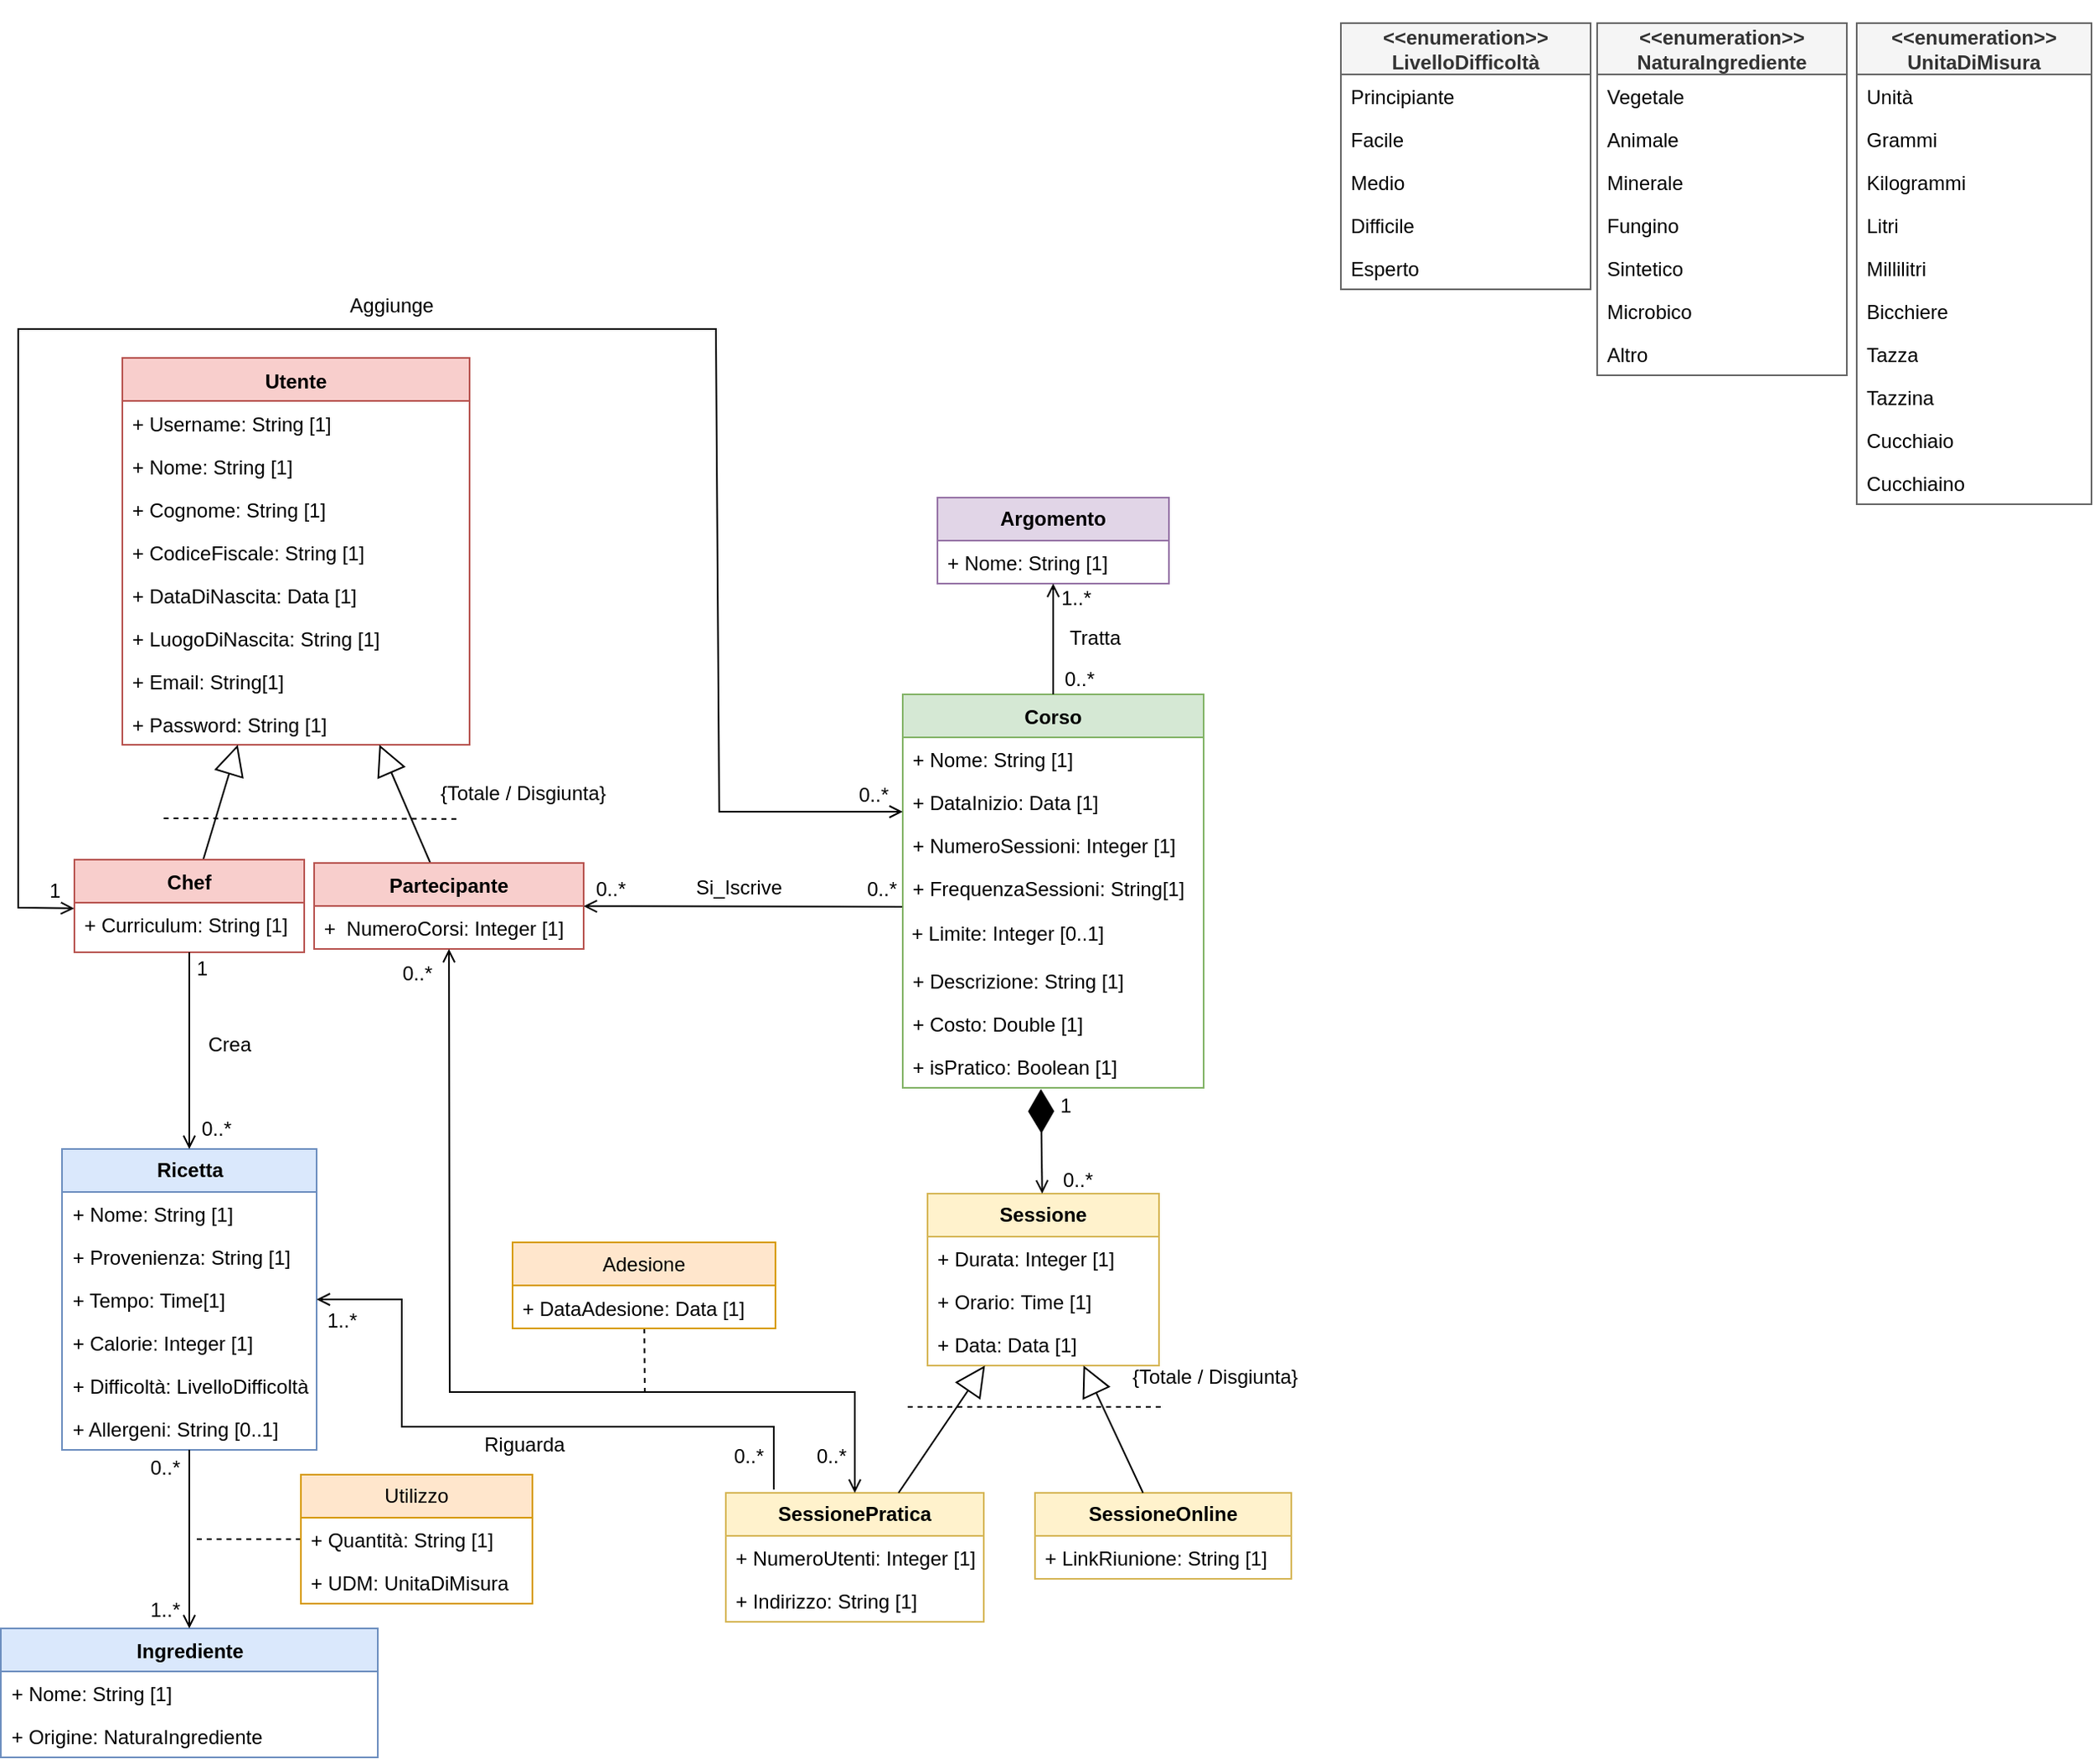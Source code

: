 <mxfile version="26.2.15" pages="2">
  <diagram name="Pagina-1" id="tzSeFzARibz8kGO02Jns">
    <mxGraphModel dx="851" dy="989" grid="0" gridSize="10" guides="1" tooltips="1" connect="1" arrows="1" fold="1" page="1" pageScale="1" pageWidth="827" pageHeight="1169" background="none" math="0" shadow="0">
      <root>
        <mxCell id="0" />
        <mxCell id="1" parent="0" />
        <mxCell id="pQDB7X862aVxrx34mf7B-1" value="Utente" style="swimlane;fontStyle=1;align=center;verticalAlign=top;childLayout=stackLayout;horizontal=1;startSize=26;horizontalStack=0;resizeParent=1;resizeParentMax=0;resizeLast=0;collapsible=1;marginBottom=0;whiteSpace=wrap;html=1;fillColor=#f8cecc;strokeColor=#b85450;" parent="1" vertex="1">
          <mxGeometry x="930" y="216.5" width="210" height="234" as="geometry" />
        </mxCell>
        <mxCell id="pQDB7X862aVxrx34mf7B-2" value="+ Username: String [1]" style="text;strokeColor=none;fillColor=none;align=left;verticalAlign=top;spacingLeft=4;spacingRight=4;overflow=hidden;rotatable=0;points=[[0,0.5],[1,0.5]];portConstraint=eastwest;whiteSpace=wrap;html=1;" parent="pQDB7X862aVxrx34mf7B-1" vertex="1">
          <mxGeometry y="26" width="210" height="26" as="geometry" />
        </mxCell>
        <mxCell id="pQDB7X862aVxrx34mf7B-3" value="+ Nome: String [1]" style="text;strokeColor=none;fillColor=none;align=left;verticalAlign=top;spacingLeft=4;spacingRight=4;overflow=hidden;rotatable=0;points=[[0,0.5],[1,0.5]];portConstraint=eastwest;whiteSpace=wrap;html=1;" parent="pQDB7X862aVxrx34mf7B-1" vertex="1">
          <mxGeometry y="52" width="210" height="26" as="geometry" />
        </mxCell>
        <mxCell id="pQDB7X862aVxrx34mf7B-4" value="+ Cognome: String [1]" style="text;strokeColor=none;fillColor=none;align=left;verticalAlign=top;spacingLeft=4;spacingRight=4;overflow=hidden;rotatable=0;points=[[0,0.5],[1,0.5]];portConstraint=eastwest;whiteSpace=wrap;html=1;" parent="pQDB7X862aVxrx34mf7B-1" vertex="1">
          <mxGeometry y="78" width="210" height="26" as="geometry" />
        </mxCell>
        <mxCell id="pQDB7X862aVxrx34mf7B-5" value="+ CodiceFiscale: String [1]" style="text;strokeColor=none;fillColor=none;align=left;verticalAlign=top;spacingLeft=4;spacingRight=4;overflow=hidden;rotatable=0;points=[[0,0.5],[1,0.5]];portConstraint=eastwest;whiteSpace=wrap;html=1;" parent="pQDB7X862aVxrx34mf7B-1" vertex="1">
          <mxGeometry y="104" width="210" height="26" as="geometry" />
        </mxCell>
        <mxCell id="pQDB7X862aVxrx34mf7B-6" value="+ DataDiNascita: Data [1]" style="text;strokeColor=none;fillColor=none;align=left;verticalAlign=top;spacingLeft=4;spacingRight=4;overflow=hidden;rotatable=0;points=[[0,0.5],[1,0.5]];portConstraint=eastwest;whiteSpace=wrap;html=1;" parent="pQDB7X862aVxrx34mf7B-1" vertex="1">
          <mxGeometry y="130" width="210" height="26" as="geometry" />
        </mxCell>
        <mxCell id="pQDB7X862aVxrx34mf7B-7" value="+ LuogoDiNascita: String [1]" style="text;strokeColor=none;fillColor=none;align=left;verticalAlign=top;spacingLeft=4;spacingRight=4;overflow=hidden;rotatable=0;points=[[0,0.5],[1,0.5]];portConstraint=eastwest;whiteSpace=wrap;html=1;" parent="pQDB7X862aVxrx34mf7B-1" vertex="1">
          <mxGeometry y="156" width="210" height="26" as="geometry" />
        </mxCell>
        <mxCell id="pQDB7X862aVxrx34mf7B-8" value="+ Email: String[1]" style="text;strokeColor=none;fillColor=none;align=left;verticalAlign=top;spacingLeft=4;spacingRight=4;overflow=hidden;rotatable=0;points=[[0,0.5],[1,0.5]];portConstraint=eastwest;whiteSpace=wrap;html=1;" parent="pQDB7X862aVxrx34mf7B-1" vertex="1">
          <mxGeometry y="182" width="210" height="26" as="geometry" />
        </mxCell>
        <mxCell id="pQDB7X862aVxrx34mf7B-9" value="+ Password: String [1]" style="text;strokeColor=none;fillColor=none;align=left;verticalAlign=top;spacingLeft=4;spacingRight=4;overflow=hidden;rotatable=0;points=[[0,0.5],[1,0.5]];portConstraint=eastwest;whiteSpace=wrap;html=1;" parent="pQDB7X862aVxrx34mf7B-1" vertex="1">
          <mxGeometry y="208" width="210" height="26" as="geometry" />
        </mxCell>
        <mxCell id="pQDB7X862aVxrx34mf7B-10" value="Corso" style="swimlane;fontStyle=1;align=center;verticalAlign=top;childLayout=stackLayout;horizontal=1;startSize=26;horizontalStack=0;resizeParent=1;resizeParentMax=0;resizeLast=0;collapsible=1;marginBottom=0;whiteSpace=wrap;html=1;fillColor=#d5e8d4;strokeColor=#82b366;" parent="1" vertex="1">
          <mxGeometry x="1402" y="420" width="182" height="238" as="geometry" />
        </mxCell>
        <mxCell id="pQDB7X862aVxrx34mf7B-11" value="+ Nome: String [1]" style="text;strokeColor=none;fillColor=none;align=left;verticalAlign=top;spacingLeft=4;spacingRight=4;overflow=hidden;rotatable=0;points=[[0,0.5],[1,0.5]];portConstraint=eastwest;whiteSpace=wrap;html=1;" parent="pQDB7X862aVxrx34mf7B-10" vertex="1">
          <mxGeometry y="26" width="182" height="26" as="geometry" />
        </mxCell>
        <mxCell id="pQDB7X862aVxrx34mf7B-12" value="+ DataInizio: Data [1]" style="text;strokeColor=none;fillColor=none;align=left;verticalAlign=top;spacingLeft=4;spacingRight=4;overflow=hidden;rotatable=0;points=[[0,0.5],[1,0.5]];portConstraint=eastwest;whiteSpace=wrap;html=1;" parent="pQDB7X862aVxrx34mf7B-10" vertex="1">
          <mxGeometry y="52" width="182" height="26" as="geometry" />
        </mxCell>
        <mxCell id="pQDB7X862aVxrx34mf7B-13" value="+ NumeroSessioni: Integer [1]" style="text;strokeColor=none;fillColor=none;align=left;verticalAlign=top;spacingLeft=4;spacingRight=4;overflow=hidden;rotatable=0;points=[[0,0.5],[1,0.5]];portConstraint=eastwest;whiteSpace=wrap;html=1;" parent="pQDB7X862aVxrx34mf7B-10" vertex="1">
          <mxGeometry y="78" width="182" height="26" as="geometry" />
        </mxCell>
        <mxCell id="pQDB7X862aVxrx34mf7B-14" value="+ FrequenzaSessioni: String[1]" style="text;strokeColor=none;fillColor=none;align=left;verticalAlign=top;spacingLeft=4;spacingRight=4;overflow=hidden;rotatable=0;points=[[0,0.5],[1,0.5]];portConstraint=eastwest;whiteSpace=wrap;html=1;" parent="pQDB7X862aVxrx34mf7B-10" vertex="1">
          <mxGeometry y="104" width="182" height="26" as="geometry" />
        </mxCell>
        <mxCell id="pQDB7X862aVxrx34mf7B-15" value="&amp;nbsp;+ Limite: Integer [0..1]" style="text;html=1;align=left;verticalAlign=middle;whiteSpace=wrap;rounded=0;" parent="pQDB7X862aVxrx34mf7B-10" vertex="1">
          <mxGeometry y="130" width="182" height="30" as="geometry" />
        </mxCell>
        <mxCell id="pQDB7X862aVxrx34mf7B-16" value="+ Descrizione: String [1]" style="text;strokeColor=none;fillColor=none;align=left;verticalAlign=top;spacingLeft=4;spacingRight=4;overflow=hidden;rotatable=0;points=[[0,0.5],[1,0.5]];portConstraint=eastwest;whiteSpace=wrap;html=1;" parent="pQDB7X862aVxrx34mf7B-10" vertex="1">
          <mxGeometry y="160" width="182" height="26" as="geometry" />
        </mxCell>
        <mxCell id="pQDB7X862aVxrx34mf7B-17" value="+ Costo: Double [1]" style="text;strokeColor=none;fillColor=none;align=left;verticalAlign=top;spacingLeft=4;spacingRight=4;overflow=hidden;rotatable=0;points=[[0,0.5],[1,0.5]];portConstraint=eastwest;whiteSpace=wrap;html=1;" parent="pQDB7X862aVxrx34mf7B-10" vertex="1">
          <mxGeometry y="186" width="182" height="26" as="geometry" />
        </mxCell>
        <mxCell id="pQDB7X862aVxrx34mf7B-18" value="+ isPratico: Boolean [1]" style="text;strokeColor=none;fillColor=none;align=left;verticalAlign=top;spacingLeft=4;spacingRight=4;overflow=hidden;rotatable=0;points=[[0,0.5],[1,0.5]];portConstraint=eastwest;whiteSpace=wrap;html=1;" parent="pQDB7X862aVxrx34mf7B-10" vertex="1">
          <mxGeometry y="212" width="182" height="26" as="geometry" />
        </mxCell>
        <mxCell id="pQDB7X862aVxrx34mf7B-19" value="&lt;div style=&quot;text-align: left;&quot;&gt;&lt;b&gt;Argomento&lt;/b&gt;&lt;/div&gt;" style="swimlane;fontStyle=0;childLayout=stackLayout;horizontal=1;startSize=26;horizontalStack=0;resizeParent=1;resizeParentMax=0;resizeLast=0;collapsible=1;marginBottom=0;whiteSpace=wrap;html=1;fillColor=#e1d5e7;strokeColor=#9673a6;" parent="1" vertex="1">
          <mxGeometry x="1423" y="301" width="140" height="52" as="geometry" />
        </mxCell>
        <mxCell id="pQDB7X862aVxrx34mf7B-20" value="+ Nome: String [1]" style="text;strokeColor=none;fillColor=none;align=left;verticalAlign=top;spacingLeft=4;spacingRight=4;overflow=hidden;rotatable=0;points=[[0,0.5],[1,0.5]];portConstraint=eastwest;whiteSpace=wrap;html=1;" parent="pQDB7X862aVxrx34mf7B-19" vertex="1">
          <mxGeometry y="26" width="140" height="26" as="geometry" />
        </mxCell>
        <mxCell id="pQDB7X862aVxrx34mf7B-21" value="&lt;b&gt;Sessione&lt;/b&gt;" style="swimlane;fontStyle=0;childLayout=stackLayout;horizontal=1;startSize=26;horizontalStack=0;resizeParent=1;resizeParentMax=0;resizeLast=0;collapsible=1;marginBottom=0;whiteSpace=wrap;html=1;fillColor=#fff2cc;strokeColor=#d6b656;" parent="1" vertex="1">
          <mxGeometry x="1417" y="722" width="140" height="104" as="geometry" />
        </mxCell>
        <mxCell id="pQDB7X862aVxrx34mf7B-22" value="+ Durata: Integer [1]" style="text;strokeColor=none;fillColor=none;align=left;verticalAlign=top;spacingLeft=4;spacingRight=4;overflow=hidden;rotatable=0;points=[[0,0.5],[1,0.5]];portConstraint=eastwest;whiteSpace=wrap;html=1;" parent="pQDB7X862aVxrx34mf7B-21" vertex="1">
          <mxGeometry y="26" width="140" height="26" as="geometry" />
        </mxCell>
        <mxCell id="pQDB7X862aVxrx34mf7B-23" value="+ Orario:&amp;nbsp;&lt;span class=&quot;router-outlet-wrapper ng-tns-c4274809755-0&quot;&gt;Time [1]&lt;/span&gt;" style="text;strokeColor=none;fillColor=none;align=left;verticalAlign=top;spacingLeft=4;spacingRight=4;overflow=hidden;rotatable=0;points=[[0,0.5],[1,0.5]];portConstraint=eastwest;whiteSpace=wrap;html=1;" parent="pQDB7X862aVxrx34mf7B-21" vertex="1">
          <mxGeometry y="52" width="140" height="26" as="geometry" />
        </mxCell>
        <mxCell id="pQDB7X862aVxrx34mf7B-24" value="+ Data: Data [1]" style="text;strokeColor=none;fillColor=none;align=left;verticalAlign=top;spacingLeft=4;spacingRight=4;overflow=hidden;rotatable=0;points=[[0,0.5],[1,0.5]];portConstraint=eastwest;whiteSpace=wrap;html=1;" parent="pQDB7X862aVxrx34mf7B-21" vertex="1">
          <mxGeometry y="78" width="140" height="26" as="geometry" />
        </mxCell>
        <mxCell id="pQDB7X862aVxrx34mf7B-25" value="&lt;b&gt;SessionePratica&lt;/b&gt;" style="swimlane;fontStyle=0;childLayout=stackLayout;horizontal=1;startSize=26;horizontalStack=0;resizeParent=1;resizeParentMax=0;resizeLast=0;collapsible=1;marginBottom=0;whiteSpace=wrap;html=1;fillColor=#fff2cc;strokeColor=#d6b656;glass=0;rounded=0;shadow=0;swimlaneLine=1;gradientColor=none;" parent="1" vertex="1">
          <mxGeometry x="1295" y="903" width="156" height="78" as="geometry">
            <mxRectangle x="1295" y="892" width="128" height="26" as="alternateBounds" />
          </mxGeometry>
        </mxCell>
        <mxCell id="pQDB7X862aVxrx34mf7B-26" value="+ NumeroUtenti: Integer [1]" style="text;strokeColor=none;fillColor=none;align=left;verticalAlign=top;spacingLeft=4;spacingRight=4;overflow=hidden;rotatable=0;points=[[0,0.5],[1,0.5]];portConstraint=eastwest;whiteSpace=wrap;html=1;" parent="pQDB7X862aVxrx34mf7B-25" vertex="1">
          <mxGeometry y="26" width="156" height="26" as="geometry" />
        </mxCell>
        <mxCell id="pQDB7X862aVxrx34mf7B-27" value="+ Indirizzo: String [1]" style="text;strokeColor=none;fillColor=none;align=left;verticalAlign=top;spacingLeft=4;spacingRight=4;overflow=hidden;rotatable=0;points=[[0,0.5],[1,0.5]];portConstraint=eastwest;whiteSpace=wrap;html=1;" parent="pQDB7X862aVxrx34mf7B-25" vertex="1">
          <mxGeometry y="52" width="156" height="26" as="geometry" />
        </mxCell>
        <mxCell id="pQDB7X862aVxrx34mf7B-28" value="Ingrediente" style="swimlane;fontStyle=1;align=center;verticalAlign=top;childLayout=stackLayout;horizontal=1;startSize=26;horizontalStack=0;resizeParent=1;resizeParentMax=0;resizeLast=0;collapsible=1;marginBottom=0;whiteSpace=wrap;html=1;fillColor=#dae8fc;strokeColor=#6c8ebf;" parent="1" vertex="1">
          <mxGeometry x="856.5" y="985" width="228" height="78" as="geometry" />
        </mxCell>
        <mxCell id="pQDB7X862aVxrx34mf7B-29" value="+ Nome: String [1]" style="text;strokeColor=none;fillColor=none;align=left;verticalAlign=top;spacingLeft=4;spacingRight=4;overflow=hidden;rotatable=0;points=[[0,0.5],[1,0.5]];portConstraint=eastwest;whiteSpace=wrap;html=1;" parent="pQDB7X862aVxrx34mf7B-28" vertex="1">
          <mxGeometry y="26" width="228" height="26" as="geometry" />
        </mxCell>
        <mxCell id="pQDB7X862aVxrx34mf7B-30" value="+ Origine: NaturaIngrediente" style="text;strokeColor=none;fillColor=none;align=left;verticalAlign=top;spacingLeft=4;spacingRight=4;overflow=hidden;rotatable=0;points=[[0,0.5],[1,0.5]];portConstraint=eastwest;whiteSpace=wrap;html=1;" parent="pQDB7X862aVxrx34mf7B-28" vertex="1">
          <mxGeometry y="52" width="228" height="26" as="geometry" />
        </mxCell>
        <mxCell id="pQDB7X862aVxrx34mf7B-33" value="" style="endArrow=block;endSize=16;endFill=0;html=1;rounded=0;" parent="1" source="pQDB7X862aVxrx34mf7B-72" target="pQDB7X862aVxrx34mf7B-1" edge="1">
          <mxGeometry y="10" width="160" relative="1" as="geometry">
            <mxPoint x="964" y="596.5" as="sourcePoint" />
            <mxPoint x="970" y="480.5" as="targetPoint" />
            <Array as="points" />
            <mxPoint as="offset" />
          </mxGeometry>
        </mxCell>
        <mxCell id="pQDB7X862aVxrx34mf7B-36" value="&lt;b&gt;Ricetta&lt;/b&gt;" style="swimlane;fontStyle=0;childLayout=stackLayout;horizontal=1;startSize=26;horizontalStack=0;resizeParent=1;resizeParentMax=0;resizeLast=0;collapsible=1;marginBottom=0;whiteSpace=wrap;html=1;fillColor=#dae8fc;strokeColor=#6c8ebf;" parent="1" vertex="1">
          <mxGeometry x="893.5" y="695" width="154" height="182" as="geometry" />
        </mxCell>
        <mxCell id="pQDB7X862aVxrx34mf7B-37" value="+ Nome: String [1]" style="text;strokeColor=none;fillColor=none;align=left;verticalAlign=top;spacingLeft=4;spacingRight=4;overflow=hidden;rotatable=0;points=[[0,0.5],[1,0.5]];portConstraint=eastwest;whiteSpace=wrap;html=1;" parent="pQDB7X862aVxrx34mf7B-36" vertex="1">
          <mxGeometry y="26" width="154" height="26" as="geometry" />
        </mxCell>
        <mxCell id="pQDB7X862aVxrx34mf7B-38" value="+ Provenienza: String [1]" style="text;strokeColor=none;fillColor=none;align=left;verticalAlign=top;spacingLeft=4;spacingRight=4;overflow=hidden;rotatable=0;points=[[0,0.5],[1,0.5]];portConstraint=eastwest;whiteSpace=wrap;html=1;" parent="pQDB7X862aVxrx34mf7B-36" vertex="1">
          <mxGeometry y="52" width="154" height="26" as="geometry" />
        </mxCell>
        <mxCell id="pQDB7X862aVxrx34mf7B-39" value="+ Tempo: Time[1]" style="text;strokeColor=none;fillColor=none;align=left;verticalAlign=top;spacingLeft=4;spacingRight=4;overflow=hidden;rotatable=0;points=[[0,0.5],[1,0.5]];portConstraint=eastwest;whiteSpace=wrap;html=1;" parent="pQDB7X862aVxrx34mf7B-36" vertex="1">
          <mxGeometry y="78" width="154" height="26" as="geometry" />
        </mxCell>
        <mxCell id="pQDB7X862aVxrx34mf7B-40" value="+ Calorie: Integer [1]" style="text;strokeColor=none;fillColor=none;align=left;verticalAlign=top;spacingLeft=4;spacingRight=4;overflow=hidden;rotatable=0;points=[[0,0.5],[1,0.5]];portConstraint=eastwest;whiteSpace=wrap;html=1;" parent="pQDB7X862aVxrx34mf7B-36" vertex="1">
          <mxGeometry y="104" width="154" height="26" as="geometry" />
        </mxCell>
        <mxCell id="pQDB7X862aVxrx34mf7B-41" value="+ Difficoltà: LivelloDifficoltà" style="text;strokeColor=none;fillColor=none;align=left;verticalAlign=top;spacingLeft=4;spacingRight=4;overflow=hidden;rotatable=0;points=[[0,0.5],[1,0.5]];portConstraint=eastwest;whiteSpace=wrap;html=1;" parent="pQDB7X862aVxrx34mf7B-36" vertex="1">
          <mxGeometry y="130" width="154" height="26" as="geometry" />
        </mxCell>
        <mxCell id="pQDB7X862aVxrx34mf7B-42" value="+ Allergeni: String [0..1]" style="text;strokeColor=none;fillColor=none;align=left;verticalAlign=top;spacingLeft=4;spacingRight=4;overflow=hidden;rotatable=0;points=[[0,0.5],[1,0.5]];portConstraint=eastwest;whiteSpace=wrap;html=1;" parent="pQDB7X862aVxrx34mf7B-36" vertex="1">
          <mxGeometry y="156" width="154" height="26" as="geometry" />
        </mxCell>
        <mxCell id="pQDB7X862aVxrx34mf7B-55" value="" style="endArrow=none;dashed=1;html=1;rounded=0;" parent="1" source="pQDB7X862aVxrx34mf7B-56" edge="1">
          <mxGeometry width="50" height="50" relative="1" as="geometry">
            <mxPoint x="1282" y="1067" as="sourcePoint" />
            <mxPoint x="972" y="931" as="targetPoint" />
          </mxGeometry>
        </mxCell>
        <mxCell id="pQDB7X862aVxrx34mf7B-56" value="Utilizzo" style="swimlane;fontStyle=0;childLayout=stackLayout;horizontal=1;startSize=26;fillColor=#ffe6cc;horizontalStack=0;resizeParent=1;resizeParentMax=0;resizeLast=0;collapsible=1;marginBottom=0;whiteSpace=wrap;html=1;strokeColor=#d79b00;" parent="1" vertex="1">
          <mxGeometry x="1038" y="892" width="140" height="78" as="geometry" />
        </mxCell>
        <mxCell id="pQDB7X862aVxrx34mf7B-57" value="+ Quantità: String [1]" style="text;strokeColor=none;fillColor=none;align=left;verticalAlign=top;spacingLeft=4;spacingRight=4;overflow=hidden;rotatable=0;points=[[0,0.5],[1,0.5]];portConstraint=eastwest;whiteSpace=wrap;html=1;" parent="pQDB7X862aVxrx34mf7B-56" vertex="1">
          <mxGeometry y="26" width="140" height="26" as="geometry" />
        </mxCell>
        <mxCell id="pQDB7X862aVxrx34mf7B-58" value="+ UDM: UnitaDiMisura" style="text;strokeColor=none;fillColor=none;align=left;verticalAlign=top;spacingLeft=4;spacingRight=4;overflow=hidden;rotatable=0;points=[[0,0.5],[1,0.5]];portConstraint=eastwest;whiteSpace=wrap;html=1;" parent="pQDB7X862aVxrx34mf7B-56" vertex="1">
          <mxGeometry y="52" width="140" height="26" as="geometry" />
        </mxCell>
        <mxCell id="pQDB7X862aVxrx34mf7B-61" value="&lt;b&gt;SessioneOnline&lt;/b&gt;" style="swimlane;fontStyle=0;childLayout=stackLayout;horizontal=1;startSize=26;horizontalStack=0;resizeParent=1;resizeParentMax=0;resizeLast=0;collapsible=1;marginBottom=0;whiteSpace=wrap;html=1;fillColor=#fff2cc;strokeColor=#d6b656;" parent="1" vertex="1">
          <mxGeometry x="1482" y="903" width="155" height="52" as="geometry">
            <mxRectangle x="1482" y="892" width="125" height="26" as="alternateBounds" />
          </mxGeometry>
        </mxCell>
        <mxCell id="pQDB7X862aVxrx34mf7B-62" value="+ LinkRiunione: String [1]" style="text;strokeColor=none;fillColor=none;align=left;verticalAlign=top;spacingLeft=4;spacingRight=4;overflow=hidden;rotatable=0;points=[[0,0.5],[1,0.5]];portConstraint=eastwest;whiteSpace=wrap;html=1;" parent="pQDB7X862aVxrx34mf7B-61" vertex="1">
          <mxGeometry y="26" width="155" height="26" as="geometry" />
        </mxCell>
        <mxCell id="pQDB7X862aVxrx34mf7B-65" value="{Totale / Disgiunta}" style="text;html=1;align=center;verticalAlign=middle;whiteSpace=wrap;rounded=0;" parent="1" vertex="1">
          <mxGeometry x="1537" y="819" width="108" height="28" as="geometry" />
        </mxCell>
        <mxCell id="pQDB7X862aVxrx34mf7B-66" value="" style="endArrow=block;endSize=16;endFill=0;html=1;rounded=0;" parent="1" source="pQDB7X862aVxrx34mf7B-74" target="pQDB7X862aVxrx34mf7B-1" edge="1">
          <mxGeometry y="10" width="160" relative="1" as="geometry">
            <mxPoint x="1125.21" y="598.156" as="sourcePoint" />
            <mxPoint x="1145" y="476.5" as="targetPoint" />
            <Array as="points" />
            <mxPoint as="offset" />
          </mxGeometry>
        </mxCell>
        <mxCell id="pQDB7X862aVxrx34mf7B-67" value="" style="endArrow=none;dashed=1;html=1;rounded=0;entryX=0.18;entryY=1.048;entryDx=0;entryDy=0;entryPerimeter=0;" parent="1" target="pQDB7X862aVxrx34mf7B-68" edge="1">
          <mxGeometry width="50" height="50" relative="1" as="geometry">
            <mxPoint x="955" y="495" as="sourcePoint" />
            <mxPoint x="1136" y="495" as="targetPoint" />
          </mxGeometry>
        </mxCell>
        <mxCell id="pQDB7X862aVxrx34mf7B-68" value="{Totale / Disgiunta}" style="text;html=1;align=center;verticalAlign=middle;whiteSpace=wrap;rounded=0;" parent="1" vertex="1">
          <mxGeometry x="1112" y="466" width="121" height="28" as="geometry" />
        </mxCell>
        <mxCell id="pQDB7X862aVxrx34mf7B-72" value="Partecipante" style="swimlane;fontStyle=1;align=center;verticalAlign=top;childLayout=stackLayout;horizontal=1;startSize=26;horizontalStack=0;resizeParent=1;resizeParentMax=0;resizeLast=0;collapsible=1;marginBottom=0;whiteSpace=wrap;html=1;fillColor=#f8cecc;strokeColor=#b85450;" parent="1" vertex="1">
          <mxGeometry x="1046" y="522" width="163" height="52" as="geometry" />
        </mxCell>
        <mxCell id="pQDB7X862aVxrx34mf7B-73" value="+&amp;nbsp; NumeroCorsi: Integer [1]" style="text;strokeColor=none;fillColor=none;align=left;verticalAlign=top;spacingLeft=4;spacingRight=4;overflow=hidden;rotatable=0;points=[[0,0.5],[1,0.5]];portConstraint=eastwest;whiteSpace=wrap;html=1;" parent="pQDB7X862aVxrx34mf7B-72" vertex="1">
          <mxGeometry y="26" width="163" height="26" as="geometry" />
        </mxCell>
        <mxCell id="pQDB7X862aVxrx34mf7B-74" value="Chef" style="swimlane;fontStyle=1;align=center;verticalAlign=top;childLayout=stackLayout;horizontal=1;startSize=26;horizontalStack=0;resizeParent=1;resizeParentMax=0;resizeLast=0;collapsible=1;marginBottom=0;whiteSpace=wrap;html=1;fillColor=#f8cecc;strokeColor=#b85450;" parent="1" vertex="1">
          <mxGeometry x="901" y="520" width="139" height="56" as="geometry" />
        </mxCell>
        <mxCell id="pQDB7X862aVxrx34mf7B-75" value="+ Curriculum: String [1]" style="text;strokeColor=none;fillColor=none;align=left;verticalAlign=top;spacingLeft=4;spacingRight=4;overflow=hidden;rotatable=0;points=[[0,0.5],[1,0.5]];portConstraint=eastwest;whiteSpace=wrap;html=1;" parent="pQDB7X862aVxrx34mf7B-74" vertex="1">
          <mxGeometry y="26" width="139" height="30" as="geometry" />
        </mxCell>
        <mxCell id="pQDB7X862aVxrx34mf7B-78" value="" style="endArrow=none;dashed=1;html=1;rounded=0;" parent="1" source="pQDB7X862aVxrx34mf7B-79" edge="1">
          <mxGeometry width="50" height="50" relative="1" as="geometry">
            <mxPoint x="1233" y="750.5" as="sourcePoint" />
            <mxPoint x="1246" y="845" as="targetPoint" />
          </mxGeometry>
        </mxCell>
        <mxCell id="pQDB7X862aVxrx34mf7B-79" value="Adesione" style="swimlane;fontStyle=0;childLayout=stackLayout;horizontal=1;startSize=26;fillColor=#ffe6cc;horizontalStack=0;resizeParent=1;resizeParentMax=0;resizeLast=0;collapsible=1;marginBottom=0;whiteSpace=wrap;html=1;strokeColor=#d79b00;" parent="1" vertex="1">
          <mxGeometry x="1166" y="751.5" width="159" height="52" as="geometry" />
        </mxCell>
        <mxCell id="pQDB7X862aVxrx34mf7B-80" value="+ DataAdesione: Data [1]" style="text;strokeColor=none;fillColor=none;align=left;verticalAlign=top;spacingLeft=4;spacingRight=4;overflow=hidden;rotatable=0;points=[[0,0.5],[1,0.5]];portConstraint=eastwest;whiteSpace=wrap;html=1;" parent="pQDB7X862aVxrx34mf7B-79" vertex="1">
          <mxGeometry y="26" width="159" height="26" as="geometry" />
        </mxCell>
        <mxCell id="pQDB7X862aVxrx34mf7B-107" value="" style="endArrow=none;html=1;rounded=0;endFill=0;startArrow=open;startFill=0;" parent="1" source="pQDB7X862aVxrx34mf7B-28" target="pQDB7X862aVxrx34mf7B-36" edge="1">
          <mxGeometry width="50" height="50" relative="1" as="geometry">
            <mxPoint x="1173" y="899" as="sourcePoint" />
            <mxPoint x="1223" y="849" as="targetPoint" />
          </mxGeometry>
        </mxCell>
        <mxCell id="pQDB7X862aVxrx34mf7B-109" value="0..*" style="edgeLabel;resizable=0;html=1;align=right;verticalAlign=bottom;fontSize=12;" parent="1" connectable="0" vertex="1">
          <mxGeometry x="965" y="896" as="geometry" />
        </mxCell>
        <mxCell id="pQDB7X862aVxrx34mf7B-110" value="0..*" style="edgeLabel;resizable=0;html=1;align=left;verticalAlign=bottom;fontSize=12;" parent="1" connectable="0" vertex="1">
          <mxGeometry x="1497" y="722" as="geometry" />
        </mxCell>
        <mxCell id="pQDB7X862aVxrx34mf7B-111" value="" style="endArrow=diamondThin;endFill=1;endSize=24;html=1;rounded=0;entryX=0.459;entryY=1.027;entryDx=0;entryDy=0;entryPerimeter=0;startArrow=open;startFill=0;" parent="1" source="pQDB7X862aVxrx34mf7B-21" target="pQDB7X862aVxrx34mf7B-18" edge="1">
          <mxGeometry width="160" relative="1" as="geometry">
            <mxPoint x="1203" y="723" as="sourcePoint" />
            <mxPoint x="1145" y="723" as="targetPoint" />
            <Array as="points" />
          </mxGeometry>
        </mxCell>
        <mxCell id="pQDB7X862aVxrx34mf7B-112" value="" style="endArrow=none;html=1;rounded=0;endFill=0;startFill=0;startArrow=open;" parent="1" source="pQDB7X862aVxrx34mf7B-36" target="pQDB7X862aVxrx34mf7B-74" edge="1">
          <mxGeometry width="50" height="50" relative="1" as="geometry">
            <mxPoint x="1015" y="673" as="sourcePoint" />
            <mxPoint x="1065" y="623" as="targetPoint" />
          </mxGeometry>
        </mxCell>
        <mxCell id="pQDB7X862aVxrx34mf7B-113" value="" style="endArrow=block;endSize=16;endFill=0;html=1;rounded=0;" parent="1" source="pQDB7X862aVxrx34mf7B-25" target="pQDB7X862aVxrx34mf7B-21" edge="1">
          <mxGeometry y="10" width="160" relative="1" as="geometry">
            <mxPoint x="1340" y="821" as="sourcePoint" />
            <mxPoint x="1377" y="757" as="targetPoint" />
            <Array as="points" />
            <mxPoint as="offset" />
          </mxGeometry>
        </mxCell>
        <mxCell id="pQDB7X862aVxrx34mf7B-114" value="" style="endArrow=block;endSize=16;endFill=0;html=1;rounded=0;" parent="1" source="pQDB7X862aVxrx34mf7B-61" target="pQDB7X862aVxrx34mf7B-21" edge="1">
          <mxGeometry y="10" width="160" relative="1" as="geometry">
            <mxPoint x="1309" y="760" as="sourcePoint" />
            <mxPoint x="1346" y="696" as="targetPoint" />
            <Array as="points" />
            <mxPoint as="offset" />
          </mxGeometry>
        </mxCell>
        <mxCell id="pQDB7X862aVxrx34mf7B-115" value="" style="endArrow=none;dashed=1;html=1;rounded=0;" parent="1" edge="1">
          <mxGeometry width="50" height="50" relative="1" as="geometry">
            <mxPoint x="1405" y="851" as="sourcePoint" />
            <mxPoint x="1559" y="851" as="targetPoint" />
          </mxGeometry>
        </mxCell>
        <mxCell id="pQDB7X862aVxrx34mf7B-116" value="" style="endArrow=open;html=1;rounded=0;startArrow=open;startFill=0;endFill=0;" parent="1" source="pQDB7X862aVxrx34mf7B-25" target="pQDB7X862aVxrx34mf7B-72" edge="1">
          <mxGeometry width="50" height="50" relative="1" as="geometry">
            <mxPoint x="1115" y="751" as="sourcePoint" />
            <mxPoint x="1165" y="701" as="targetPoint" />
            <Array as="points">
              <mxPoint x="1373" y="842" />
              <mxPoint x="1128" y="842" />
            </Array>
          </mxGeometry>
        </mxCell>
        <mxCell id="pQDB7X862aVxrx34mf7B-117" value="" style="endArrow=none;html=1;rounded=0;startArrow=open;startFill=0;" parent="1" source="pQDB7X862aVxrx34mf7B-36" edge="1">
          <mxGeometry width="50" height="50" relative="1" as="geometry">
            <mxPoint x="1052" y="671" as="sourcePoint" />
            <mxPoint x="1324" y="901" as="targetPoint" />
            <Array as="points">
              <mxPoint x="1099" y="786" />
              <mxPoint x="1099" y="863" />
              <mxPoint x="1324" y="863" />
            </Array>
          </mxGeometry>
        </mxCell>
        <mxCell id="pQDB7X862aVxrx34mf7B-118" value="" style="endArrow=open;html=1;rounded=0;entryX=0;entryY=0.5;entryDx=0;entryDy=0;exitX=-0.001;exitY=0.115;exitDx=0;exitDy=0;exitPerimeter=0;endFill=0;startArrow=open;startFill=0;" parent="1" source="pQDB7X862aVxrx34mf7B-75" edge="1">
          <mxGeometry width="50" height="50" relative="1" as="geometry">
            <mxPoint x="847" y="550" as="sourcePoint" />
            <mxPoint x="1402" y="491" as="targetPoint" />
            <Array as="points">
              <mxPoint x="867" y="549" />
              <mxPoint x="867" y="199" />
              <mxPoint x="1289" y="199" />
              <mxPoint x="1291" y="491" />
            </Array>
          </mxGeometry>
        </mxCell>
        <mxCell id="pQDB7X862aVxrx34mf7B-119" value="" style="endArrow=none;html=1;rounded=0;entryX=-0.002;entryY=0.94;entryDx=0;entryDy=0;entryPerimeter=0;startArrow=open;startFill=0;" parent="1" source="pQDB7X862aVxrx34mf7B-72" target="pQDB7X862aVxrx34mf7B-14" edge="1">
          <mxGeometry width="50" height="50" relative="1" as="geometry">
            <mxPoint x="1302" y="466" as="sourcePoint" />
            <mxPoint x="1352" y="416" as="targetPoint" />
          </mxGeometry>
        </mxCell>
        <mxCell id="pQDB7X862aVxrx34mf7B-121" value="1..*" style="edgeLabel;resizable=0;html=1;align=right;verticalAlign=bottom;fontSize=12;" parent="1" connectable="0" vertex="1">
          <mxGeometry x="965" y="982" as="geometry" />
        </mxCell>
        <mxCell id="pQDB7X862aVxrx34mf7B-122" value="1..*" style="edgeLabel;resizable=0;html=1;align=right;verticalAlign=bottom;fontSize=12;" parent="1" connectable="0" vertex="1">
          <mxGeometry x="1154" y="789" as="geometry">
            <mxPoint x="-82" y="18" as="offset" />
          </mxGeometry>
        </mxCell>
        <mxCell id="pQDB7X862aVxrx34mf7B-123" value="0..*" style="edgeLabel;resizable=0;html=1;align=left;verticalAlign=bottom;fontSize=12;" parent="1" connectable="0" vertex="1">
          <mxGeometry x="1298" y="889" as="geometry" />
        </mxCell>
        <mxCell id="pQDB7X862aVxrx34mf7B-124" value="Tratta" style="text;html=1;align=center;verticalAlign=middle;resizable=0;points=[];autosize=1;strokeColor=none;fillColor=none;" parent="1" vertex="1">
          <mxGeometry x="1493" y="373" width="49" height="26" as="geometry" />
        </mxCell>
        <mxCell id="pQDB7X862aVxrx34mf7B-125" value="0..*" style="edgeLabel;resizable=0;html=1;align=left;verticalAlign=bottom;fontSize=12;" parent="1" connectable="0" vertex="1">
          <mxGeometry x="1348" y="889" as="geometry" />
        </mxCell>
        <mxCell id="pQDB7X862aVxrx34mf7B-126" value="0..*" style="text;html=1;align=center;verticalAlign=middle;resizable=0;points=[];autosize=1;strokeColor=none;fillColor=none;" parent="1" vertex="1">
          <mxGeometry x="1090" y="576" width="36" height="26" as="geometry" />
        </mxCell>
        <mxCell id="pQDB7X862aVxrx34mf7B-127" value="1" style="edgeLabel;resizable=0;html=1;align=left;verticalAlign=bottom;fontSize=12;" parent="1" connectable="0" vertex="1">
          <mxGeometry x="884" y="547" as="geometry" />
        </mxCell>
        <mxCell id="pQDB7X862aVxrx34mf7B-130" value="Aggiunge" style="text;html=1;align=center;verticalAlign=middle;whiteSpace=wrap;rounded=0;" parent="1" vertex="1">
          <mxGeometry x="1063" y="170" width="60" height="30" as="geometry" />
        </mxCell>
        <mxCell id="pQDB7X862aVxrx34mf7B-131" value="0..*" style="text;html=1;align=center;verticalAlign=middle;resizable=0;points=[];autosize=1;strokeColor=none;fillColor=none;" parent="1" vertex="1">
          <mxGeometry x="1366" y="468" width="36" height="26" as="geometry" />
        </mxCell>
        <mxCell id="pQDB7X862aVxrx34mf7B-132" value="0..*" style="text;html=1;align=center;verticalAlign=middle;resizable=0;points=[];autosize=1;strokeColor=none;fillColor=none;" parent="1" vertex="1">
          <mxGeometry x="1371" y="525" width="36" height="26" as="geometry" />
        </mxCell>
        <mxCell id="pQDB7X862aVxrx34mf7B-133" value="0..*" style="text;html=1;align=center;verticalAlign=middle;resizable=0;points=[];autosize=1;strokeColor=none;fillColor=none;" parent="1" vertex="1">
          <mxGeometry x="1207" y="525" width="36" height="26" as="geometry" />
        </mxCell>
        <mxCell id="pQDB7X862aVxrx34mf7B-134" value="Si_Iscrive" style="text;html=1;align=center;verticalAlign=middle;whiteSpace=wrap;rounded=0;" parent="1" vertex="1">
          <mxGeometry x="1273" y="522" width="60" height="30" as="geometry" />
        </mxCell>
        <mxCell id="pQDB7X862aVxrx34mf7B-135" value="" style="endArrow=open;html=1;rounded=0;endFill=0;" parent="1" source="pQDB7X862aVxrx34mf7B-10" target="pQDB7X862aVxrx34mf7B-19" edge="1">
          <mxGeometry width="50" height="50" relative="1" as="geometry">
            <mxPoint x="1545" y="371" as="sourcePoint" />
            <mxPoint x="1595" y="321" as="targetPoint" />
          </mxGeometry>
        </mxCell>
        <mxCell id="pQDB7X862aVxrx34mf7B-136" value="0..*" style="text;html=1;align=center;verticalAlign=middle;whiteSpace=wrap;rounded=0;" parent="1" vertex="1">
          <mxGeometry x="1479" y="396" width="60" height="30" as="geometry" />
        </mxCell>
        <mxCell id="pQDB7X862aVxrx34mf7B-137" value="1..*" style="text;html=1;align=center;verticalAlign=middle;whiteSpace=wrap;rounded=0;" parent="1" vertex="1">
          <mxGeometry x="1477" y="347" width="60" height="30" as="geometry" />
        </mxCell>
        <mxCell id="pQDB7X862aVxrx34mf7B-138" value="Riguarda" style="text;strokeColor=none;fillColor=none;align=left;verticalAlign=top;spacingLeft=4;spacingRight=4;overflow=hidden;rotatable=0;points=[[0,0.5],[1,0.5]];portConstraint=eastwest;whiteSpace=wrap;html=1;" parent="1" vertex="1">
          <mxGeometry x="1143" y="860" width="59" height="26" as="geometry" />
        </mxCell>
        <mxCell id="pQDB7X862aVxrx34mf7B-139" value="1" style="text;strokeColor=none;fillColor=none;align=left;verticalAlign=top;spacingLeft=4;spacingRight=4;overflow=hidden;rotatable=0;points=[[0,0.5],[1,0.5]];portConstraint=eastwest;whiteSpace=wrap;html=1;" parent="1" vertex="1">
          <mxGeometry x="969" y="572" width="18" height="26" as="geometry" />
        </mxCell>
        <mxCell id="pQDB7X862aVxrx34mf7B-140" value="0..*" style="text;strokeColor=none;fillColor=none;align=left;verticalAlign=top;spacingLeft=4;spacingRight=4;overflow=hidden;rotatable=0;points=[[0,0.5],[1,0.5]];portConstraint=eastwest;whiteSpace=wrap;html=1;" parent="1" vertex="1">
          <mxGeometry x="972" y="669" width="31" height="26" as="geometry" />
        </mxCell>
        <mxCell id="pQDB7X862aVxrx34mf7B-141" value="Crea" style="text;strokeColor=none;fillColor=none;align=left;verticalAlign=top;spacingLeft=4;spacingRight=4;overflow=hidden;rotatable=0;points=[[0,0.5],[1,0.5]];portConstraint=eastwest;whiteSpace=wrap;html=1;" parent="1" vertex="1">
          <mxGeometry x="976" y="618" width="43" height="26" as="geometry" />
        </mxCell>
        <mxCell id="2nrqJMcuDl9b-zsEubaj-1" value="1" style="edgeLabel;resizable=0;html=1;align=right;verticalAlign=bottom;fontSize=12;" parent="1" connectable="0" vertex="1">
          <mxGeometry x="1475" y="726.005" as="geometry">
            <mxPoint x="29" y="-49" as="offset" />
          </mxGeometry>
        </mxCell>
        <mxCell id="pfzdd90f9wvWxrPbttsd-1" value="&lt;div&gt;&lt;span style=&quot;background-color: transparent; color: light-dark(rgb(51, 51, 51), rgb(193, 193, 193)); font-weight: 700;&quot;&gt;&lt;br&gt;&lt;/span&gt;&lt;/div&gt;&lt;div&gt;&lt;span style=&quot;background-color: transparent; color: light-dark(rgb(51, 51, 51), rgb(193, 193, 193)); font-weight: 700;&quot;&gt;&amp;lt;&amp;lt;enumeration&amp;gt;&amp;gt;&lt;/span&gt;&lt;/div&gt;&lt;div&gt;&lt;span style=&quot;font-weight: 700;&quot;&gt;NaturaIngrediente&lt;/span&gt;&lt;/div&gt;&lt;div&gt;&lt;br&gt;&lt;/div&gt;" style="swimlane;fontStyle=0;childLayout=stackLayout;horizontal=1;startSize=31;fillColor=#f5f5f5;horizontalStack=0;resizeParent=1;resizeParentMax=0;resizeLast=0;collapsible=1;marginBottom=0;whiteSpace=wrap;html=1;strokeColor=#666666;fontColor=#333333;" parent="1" vertex="1">
          <mxGeometry x="1822" y="14" width="151" height="213" as="geometry" />
        </mxCell>
        <mxCell id="pfzdd90f9wvWxrPbttsd-2" value="Vegetale" style="text;strokeColor=none;fillColor=none;align=left;verticalAlign=top;spacingLeft=4;spacingRight=4;overflow=hidden;rotatable=0;points=[[0,0.5],[1,0.5]];portConstraint=eastwest;whiteSpace=wrap;html=1;" parent="pfzdd90f9wvWxrPbttsd-1" vertex="1">
          <mxGeometry y="31" width="151" height="26" as="geometry" />
        </mxCell>
        <mxCell id="pfzdd90f9wvWxrPbttsd-3" value="Animale" style="text;strokeColor=none;fillColor=none;align=left;verticalAlign=top;spacingLeft=4;spacingRight=4;overflow=hidden;rotatable=0;points=[[0,0.5],[1,0.5]];portConstraint=eastwest;whiteSpace=wrap;html=1;" parent="pfzdd90f9wvWxrPbttsd-1" vertex="1">
          <mxGeometry y="57" width="151" height="26" as="geometry" />
        </mxCell>
        <mxCell id="pfzdd90f9wvWxrPbttsd-4" value="Minerale" style="text;strokeColor=none;fillColor=none;align=left;verticalAlign=top;spacingLeft=4;spacingRight=4;overflow=hidden;rotatable=0;points=[[0,0.5],[1,0.5]];portConstraint=eastwest;whiteSpace=wrap;html=1;" parent="pfzdd90f9wvWxrPbttsd-1" vertex="1">
          <mxGeometry y="83" width="151" height="26" as="geometry" />
        </mxCell>
        <mxCell id="pfzdd90f9wvWxrPbttsd-5" value="Fungino" style="text;strokeColor=none;fillColor=none;align=left;verticalAlign=top;spacingLeft=4;spacingRight=4;overflow=hidden;rotatable=0;points=[[0,0.5],[1,0.5]];portConstraint=eastwest;whiteSpace=wrap;html=1;" parent="pfzdd90f9wvWxrPbttsd-1" vertex="1">
          <mxGeometry y="109" width="151" height="26" as="geometry" />
        </mxCell>
        <mxCell id="pfzdd90f9wvWxrPbttsd-6" value="Sintetico" style="text;strokeColor=none;fillColor=none;align=left;verticalAlign=top;spacingLeft=4;spacingRight=4;overflow=hidden;rotatable=0;points=[[0,0.5],[1,0.5]];portConstraint=eastwest;whiteSpace=wrap;html=1;" parent="pfzdd90f9wvWxrPbttsd-1" vertex="1">
          <mxGeometry y="135" width="151" height="26" as="geometry" />
        </mxCell>
        <mxCell id="pfzdd90f9wvWxrPbttsd-7" value="Microbico" style="text;strokeColor=none;fillColor=none;align=left;verticalAlign=top;spacingLeft=4;spacingRight=4;overflow=hidden;rotatable=0;points=[[0,0.5],[1,0.5]];portConstraint=eastwest;whiteSpace=wrap;html=1;" parent="pfzdd90f9wvWxrPbttsd-1" vertex="1">
          <mxGeometry y="161" width="151" height="26" as="geometry" />
        </mxCell>
        <mxCell id="pfzdd90f9wvWxrPbttsd-8" value="Altro" style="text;strokeColor=none;fillColor=none;align=left;verticalAlign=top;spacingLeft=4;spacingRight=4;overflow=hidden;rotatable=0;points=[[0,0.5],[1,0.5]];portConstraint=eastwest;whiteSpace=wrap;html=1;" parent="pfzdd90f9wvWxrPbttsd-1" vertex="1">
          <mxGeometry y="187" width="151" height="26" as="geometry" />
        </mxCell>
        <mxCell id="pfzdd90f9wvWxrPbttsd-9" value="&lt;div&gt;&lt;span style=&quot;font-weight: 700;&quot;&gt;&lt;br&gt;&lt;/span&gt;&lt;/div&gt;&lt;span style=&quot;font-weight: 700;&quot;&gt;&lt;div&gt;&amp;lt;&amp;lt;enumeration&amp;gt;&amp;gt;&lt;span style=&quot;font-weight: 700;&quot;&gt;&lt;/span&gt;&lt;/div&gt;LivelloDifficoltà&lt;/span&gt;&lt;div&gt;&lt;br&gt;&lt;/div&gt;" style="swimlane;fontStyle=0;childLayout=stackLayout;horizontal=1;startSize=31;fillColor=#f5f5f5;horizontalStack=0;resizeParent=1;resizeParentMax=0;resizeLast=0;collapsible=1;marginBottom=0;whiteSpace=wrap;html=1;strokeColor=#666666;fontColor=#333333;" parent="1" vertex="1">
          <mxGeometry x="1667" y="14" width="151" height="161" as="geometry" />
        </mxCell>
        <mxCell id="pfzdd90f9wvWxrPbttsd-10" value="Principiante" style="text;strokeColor=none;fillColor=none;align=left;verticalAlign=top;spacingLeft=4;spacingRight=4;overflow=hidden;rotatable=0;points=[[0,0.5],[1,0.5]];portConstraint=eastwest;whiteSpace=wrap;html=1;" parent="pfzdd90f9wvWxrPbttsd-9" vertex="1">
          <mxGeometry y="31" width="151" height="26" as="geometry" />
        </mxCell>
        <mxCell id="pfzdd90f9wvWxrPbttsd-11" value="Facile" style="text;strokeColor=none;fillColor=none;align=left;verticalAlign=top;spacingLeft=4;spacingRight=4;overflow=hidden;rotatable=0;points=[[0,0.5],[1,0.5]];portConstraint=eastwest;whiteSpace=wrap;html=1;" parent="pfzdd90f9wvWxrPbttsd-9" vertex="1">
          <mxGeometry y="57" width="151" height="26" as="geometry" />
        </mxCell>
        <mxCell id="pfzdd90f9wvWxrPbttsd-12" value="Medio" style="text;strokeColor=none;fillColor=none;align=left;verticalAlign=top;spacingLeft=4;spacingRight=4;overflow=hidden;rotatable=0;points=[[0,0.5],[1,0.5]];portConstraint=eastwest;whiteSpace=wrap;html=1;" parent="pfzdd90f9wvWxrPbttsd-9" vertex="1">
          <mxGeometry y="83" width="151" height="26" as="geometry" />
        </mxCell>
        <mxCell id="pfzdd90f9wvWxrPbttsd-13" value="Difficile" style="text;strokeColor=none;fillColor=none;align=left;verticalAlign=top;spacingLeft=4;spacingRight=4;overflow=hidden;rotatable=0;points=[[0,0.5],[1,0.5]];portConstraint=eastwest;whiteSpace=wrap;html=1;" parent="pfzdd90f9wvWxrPbttsd-9" vertex="1">
          <mxGeometry y="109" width="151" height="26" as="geometry" />
        </mxCell>
        <mxCell id="pfzdd90f9wvWxrPbttsd-14" value="Esperto" style="text;strokeColor=none;fillColor=none;align=left;verticalAlign=top;spacingLeft=4;spacingRight=4;overflow=hidden;rotatable=0;points=[[0,0.5],[1,0.5]];portConstraint=eastwest;whiteSpace=wrap;html=1;" parent="pfzdd90f9wvWxrPbttsd-9" vertex="1">
          <mxGeometry y="135" width="151" height="26" as="geometry" />
        </mxCell>
        <mxCell id="pfzdd90f9wvWxrPbttsd-15" value="&lt;div&gt;&lt;span style=&quot;font-weight: 700;&quot;&gt;&amp;lt;&amp;lt;enumeration&amp;gt;&amp;gt;&lt;/span&gt;&lt;b&gt;&lt;/b&gt;&lt;/div&gt;&lt;div&gt;&lt;b&gt;UnitaDiMisura&lt;/b&gt;&lt;/div&gt;" style="swimlane;fontStyle=0;childLayout=stackLayout;horizontal=1;startSize=31;fillColor=#f5f5f5;horizontalStack=0;resizeParent=1;resizeParentMax=0;resizeLast=0;collapsible=1;marginBottom=0;whiteSpace=wrap;html=1;strokeColor=#666666;fontColor=#333333;" parent="1" vertex="1">
          <mxGeometry x="1979" y="14" width="142" height="291" as="geometry" />
        </mxCell>
        <mxCell id="pfzdd90f9wvWxrPbttsd-16" value="Unità" style="text;strokeColor=none;fillColor=none;align=left;verticalAlign=top;spacingLeft=4;spacingRight=4;overflow=hidden;rotatable=0;points=[[0,0.5],[1,0.5]];portConstraint=eastwest;whiteSpace=wrap;html=1;" parent="pfzdd90f9wvWxrPbttsd-15" vertex="1">
          <mxGeometry y="31" width="142" height="26" as="geometry" />
        </mxCell>
        <mxCell id="pfzdd90f9wvWxrPbttsd-17" value="Grammi" style="text;strokeColor=none;fillColor=none;align=left;verticalAlign=top;spacingLeft=4;spacingRight=4;overflow=hidden;rotatable=0;points=[[0,0.5],[1,0.5]];portConstraint=eastwest;whiteSpace=wrap;html=1;" parent="pfzdd90f9wvWxrPbttsd-15" vertex="1">
          <mxGeometry y="57" width="142" height="26" as="geometry" />
        </mxCell>
        <mxCell id="pfzdd90f9wvWxrPbttsd-18" value="Kilogrammi" style="text;strokeColor=none;fillColor=none;align=left;verticalAlign=top;spacingLeft=4;spacingRight=4;overflow=hidden;rotatable=0;points=[[0,0.5],[1,0.5]];portConstraint=eastwest;whiteSpace=wrap;html=1;" parent="pfzdd90f9wvWxrPbttsd-15" vertex="1">
          <mxGeometry y="83" width="142" height="26" as="geometry" />
        </mxCell>
        <mxCell id="pfzdd90f9wvWxrPbttsd-19" value="Litri" style="text;strokeColor=none;fillColor=none;align=left;verticalAlign=top;spacingLeft=4;spacingRight=4;overflow=hidden;rotatable=0;points=[[0,0.5],[1,0.5]];portConstraint=eastwest;whiteSpace=wrap;html=1;" parent="pfzdd90f9wvWxrPbttsd-15" vertex="1">
          <mxGeometry y="109" width="142" height="26" as="geometry" />
        </mxCell>
        <mxCell id="pfzdd90f9wvWxrPbttsd-20" value="Millilitri" style="text;strokeColor=none;fillColor=none;align=left;verticalAlign=top;spacingLeft=4;spacingRight=4;overflow=hidden;rotatable=0;points=[[0,0.5],[1,0.5]];portConstraint=eastwest;whiteSpace=wrap;html=1;" parent="pfzdd90f9wvWxrPbttsd-15" vertex="1">
          <mxGeometry y="135" width="142" height="26" as="geometry" />
        </mxCell>
        <mxCell id="pfzdd90f9wvWxrPbttsd-21" value="Bicchiere" style="text;strokeColor=none;fillColor=none;align=left;verticalAlign=top;spacingLeft=4;spacingRight=4;overflow=hidden;rotatable=0;points=[[0,0.5],[1,0.5]];portConstraint=eastwest;whiteSpace=wrap;html=1;" parent="pfzdd90f9wvWxrPbttsd-15" vertex="1">
          <mxGeometry y="161" width="142" height="26" as="geometry" />
        </mxCell>
        <mxCell id="pfzdd90f9wvWxrPbttsd-22" value="Tazza" style="text;strokeColor=none;fillColor=none;align=left;verticalAlign=top;spacingLeft=4;spacingRight=4;overflow=hidden;rotatable=0;points=[[0,0.5],[1,0.5]];portConstraint=eastwest;whiteSpace=wrap;html=1;" parent="pfzdd90f9wvWxrPbttsd-15" vertex="1">
          <mxGeometry y="187" width="142" height="26" as="geometry" />
        </mxCell>
        <mxCell id="pfzdd90f9wvWxrPbttsd-23" value="Tazzina" style="text;strokeColor=none;fillColor=none;align=left;verticalAlign=top;spacingLeft=4;spacingRight=4;overflow=hidden;rotatable=0;points=[[0,0.5],[1,0.5]];portConstraint=eastwest;whiteSpace=wrap;html=1;" parent="pfzdd90f9wvWxrPbttsd-15" vertex="1">
          <mxGeometry y="213" width="142" height="26" as="geometry" />
        </mxCell>
        <mxCell id="pfzdd90f9wvWxrPbttsd-24" value="Cucchiaio" style="text;strokeColor=none;fillColor=none;align=left;verticalAlign=top;spacingLeft=4;spacingRight=4;overflow=hidden;rotatable=0;points=[[0,0.5],[1,0.5]];portConstraint=eastwest;whiteSpace=wrap;html=1;" parent="pfzdd90f9wvWxrPbttsd-15" vertex="1">
          <mxGeometry y="239" width="142" height="26" as="geometry" />
        </mxCell>
        <mxCell id="pfzdd90f9wvWxrPbttsd-25" value="Cucchiaino" style="text;strokeColor=none;fillColor=none;align=left;verticalAlign=top;spacingLeft=4;spacingRight=4;overflow=hidden;rotatable=0;points=[[0,0.5],[1,0.5]];portConstraint=eastwest;whiteSpace=wrap;html=1;" parent="pfzdd90f9wvWxrPbttsd-15" vertex="1">
          <mxGeometry y="265" width="142" height="26" as="geometry" />
        </mxCell>
      </root>
    </mxGraphModel>
  </diagram>
  <diagram id="VQ2Tho4DGrghhv9o-oon" name="Pagina-2">
    <mxGraphModel grid="1" page="1" gridSize="10" guides="1" tooltips="1" connect="1" arrows="1" fold="1" pageScale="1" pageWidth="827" pageHeight="1169" math="0" shadow="0">
      <root>
        <mxCell id="0" />
        <mxCell id="1" parent="0" />
      </root>
    </mxGraphModel>
  </diagram>
</mxfile>
